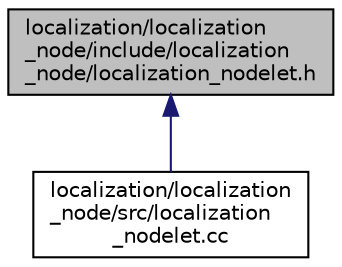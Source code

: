 digraph "localization/localization_node/include/localization_node/localization_nodelet.h"
{
 // LATEX_PDF_SIZE
  edge [fontname="Helvetica",fontsize="10",labelfontname="Helvetica",labelfontsize="10"];
  node [fontname="Helvetica",fontsize="10",shape=record];
  Node1 [label="localization/localization\l_node/include/localization\l_node/localization_nodelet.h",height=0.2,width=0.4,color="black", fillcolor="grey75", style="filled", fontcolor="black",tooltip=" "];
  Node1 -> Node2 [dir="back",color="midnightblue",fontsize="10",style="solid",fontname="Helvetica"];
  Node2 [label="localization/localization\l_node/src/localization\l_nodelet.cc",height=0.2,width=0.4,color="black", fillcolor="white", style="filled",URL="$localization__nodelet_8cc.html",tooltip=" "];
}
